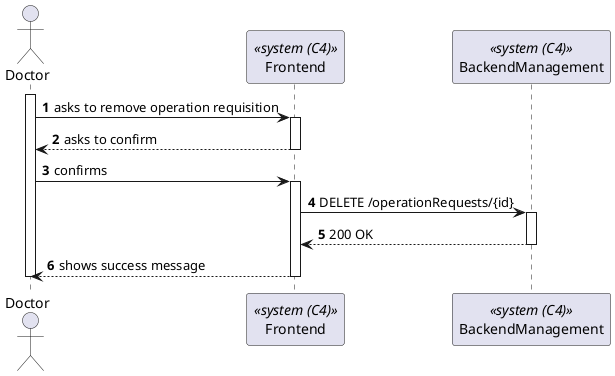 @startuml process-view
autonumber

actor "Doctor" as Doctor
participant Frontend as "Frontend" <<system (C4)>>
participant BackendManagement as "BackendManagement" <<system (C4)>>

activate Doctor
    Doctor -> Frontend : asks to remove operation requisition
    activate Frontend
        Frontend --> Doctor : asks to confirm
    deactivate Frontend
    Doctor -> Frontend : confirms
    activate Frontend
        Frontend-> BackendManagement : DELETE /operationRequests/{id}
        activate BackendManagement
            Frontend <-- BackendManagement : 200 OK
        deactivate BackendManagement
    Frontend --> Doctor : shows success message
    deactivate Frontend
deactivate Doctor

@enduml
